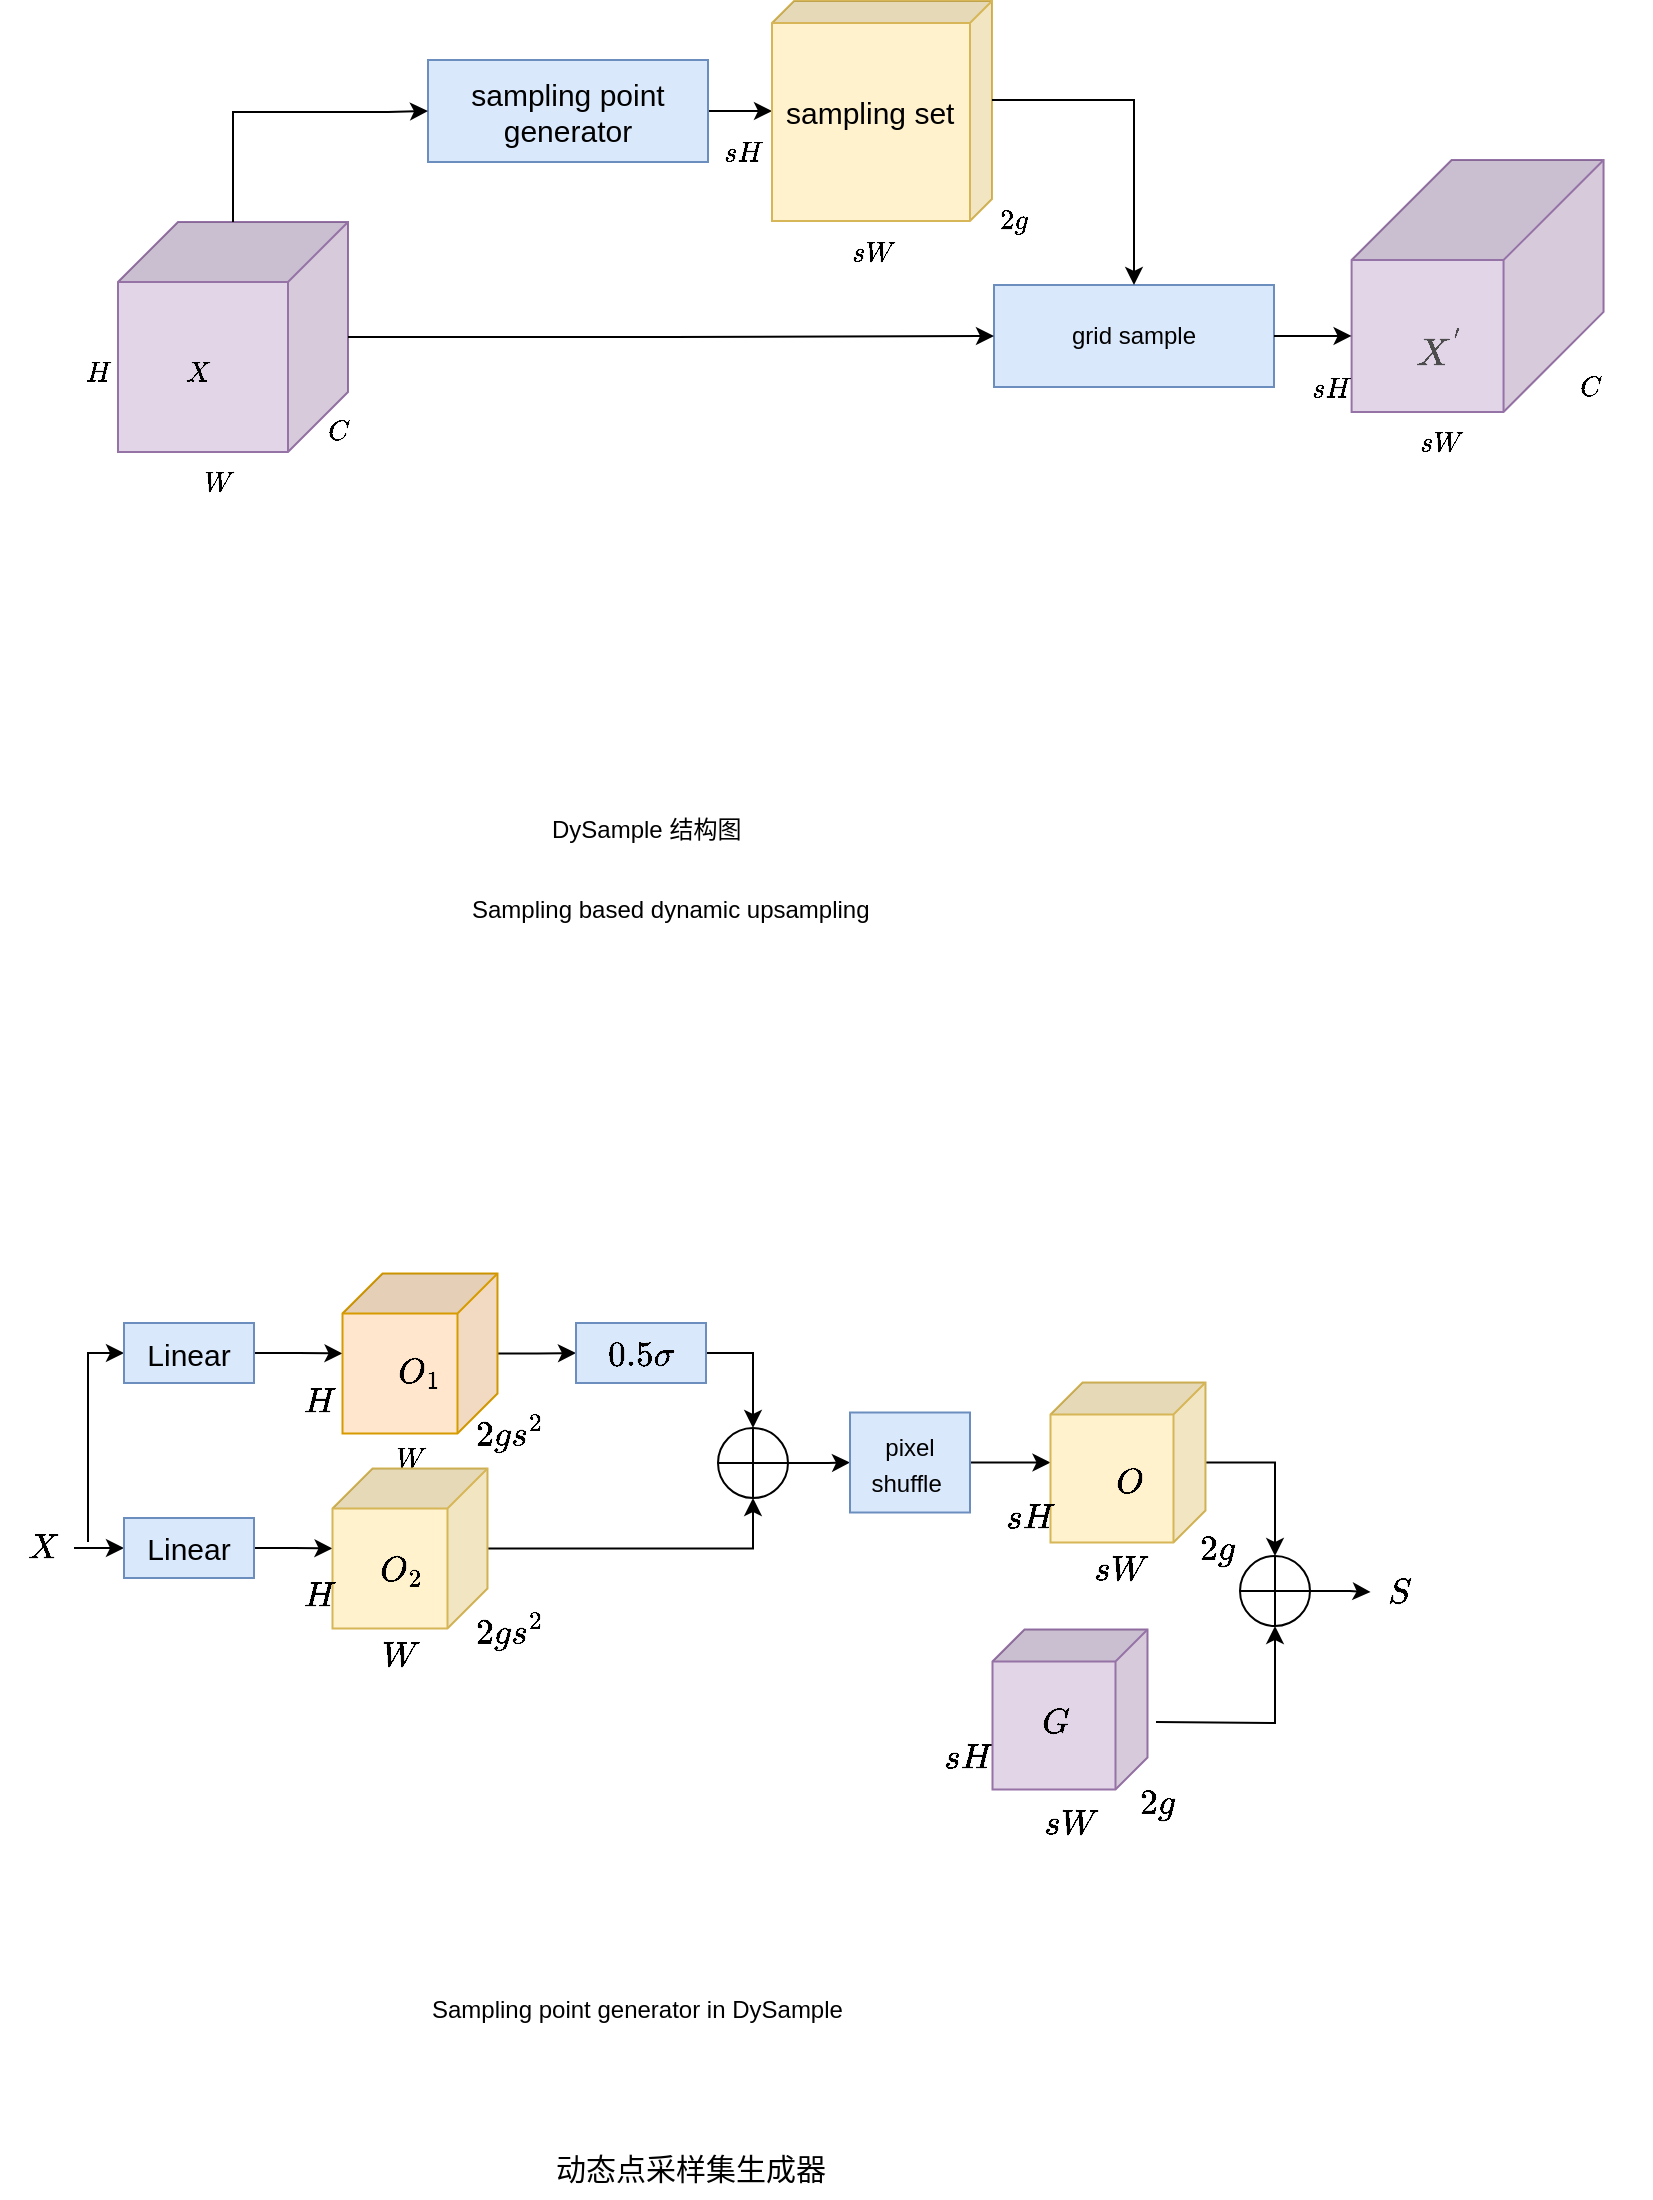 <mxfile version="26.1.3">
  <diagram name="第 1 页" id="9oIQpO3N5rQyr_YoQIKY">
    <mxGraphModel dx="894" dy="1561" grid="1" gridSize="10" guides="1" tooltips="1" connect="1" arrows="1" fold="1" page="1" pageScale="1" pageWidth="1169" pageHeight="827" math="1" shadow="0">
      <root>
        <mxCell id="0" />
        <mxCell id="1" parent="0" />
        <mxCell id="AO_P0Q3c_-_OhgIRzk4a-24" value="" style="edgeStyle=orthogonalEdgeStyle;rounded=0;orthogonalLoop=1;jettySize=auto;html=1;" edge="1" parent="1" source="AO_P0Q3c_-_OhgIRzk4a-6" target="AO_P0Q3c_-_OhgIRzk4a-23">
          <mxGeometry relative="1" as="geometry" />
        </mxCell>
        <mxCell id="AO_P0Q3c_-_OhgIRzk4a-6" value=" sampling point &lt;br&gt;generator" style="rounded=0;whiteSpace=wrap;html=1;direction=east;strokeColor=#6c8ebf;arcSize=0;imageAspect=1;fillColor=#dae8fc;fontSize=15;" vertex="1" parent="1">
          <mxGeometry x="360" y="319" width="140" height="51" as="geometry" />
        </mxCell>
        <mxCell id="AO_P0Q3c_-_OhgIRzk4a-20" value="" style="group" vertex="1" connectable="0" parent="1">
          <mxGeometry x="165" y="400" width="180" height="145" as="geometry" />
        </mxCell>
        <mxCell id="AO_P0Q3c_-_OhgIRzk4a-19" value="&lt;span style=&quot;color: rgba(0, 0, 0, 0); font-family: monospace; font-size: 0px; text-align: start; text-wrap-mode: nowrap;&quot;&gt;%3CmxGraphModel%3E%3Croot%3E%3CmxCell%20id%3D%220%22%2F%3E%3CmxCell%20id%3D%221%22%20parent%3D%220%22%2F%3E%3CmxCell%20id%3D%222%22%20value%3D%22Linear%22%20style%3D%22rounded%3D0%3BwhiteSpace%3Dwrap%3Bhtml%3D1%3Bdirection%3Deast%3BstrokeColor%3D%236c8ebf%3BarcSize%3D0%3BimageAspect%3D1%3BfillColor%3D%23dae8fc%3BfontSize%3D15%3B%22%20vertex%3D%221%22%20parent%3D%221%22%3E%3CmxGeometry%20x%3D%22370%22%20y%3D%22809.5%22%20width%3D%22140%22%20height%3D%2251%22%20as%3D%22geometry%22%2F%3E%3C%2FmxCell%3E%3C%2Froot%3E%3C%2FmxGraphModel%3E&lt;/span&gt;" style="shape=cube;whiteSpace=wrap;html=1;boundedLbl=1;backgroundOutline=1;darkOpacity=0.05;darkOpacity2=0.1;fillColor=#e1d5e7;strokeColor=#9673a6;size=30;rotation=90;" vertex="1" parent="AO_P0Q3c_-_OhgIRzk4a-20">
          <mxGeometry x="40" width="115" height="115" as="geometry" />
        </mxCell>
        <mxCell id="AO_P0Q3c_-_OhgIRzk4a-8" value="$$W$$" style="text;html=1;align=center;verticalAlign=middle;resizable=0;points=[];autosize=1;strokeColor=none;fillColor=none;container=0;" vertex="1" parent="AO_P0Q3c_-_OhgIRzk4a-20">
          <mxGeometry x="60" y="115" width="60" height="30" as="geometry" />
        </mxCell>
        <mxCell id="AO_P0Q3c_-_OhgIRzk4a-9" value="$$H$$" style="text;html=1;align=center;verticalAlign=middle;resizable=0;points=[];autosize=1;strokeColor=none;fillColor=none;container=0;" vertex="1" parent="AO_P0Q3c_-_OhgIRzk4a-20">
          <mxGeometry y="60" width="60" height="30" as="geometry" />
        </mxCell>
        <mxCell id="AO_P0Q3c_-_OhgIRzk4a-10" value="$$X$$" style="text;html=1;align=center;verticalAlign=middle;resizable=0;points=[];autosize=1;strokeColor=none;fillColor=none;container=0;" vertex="1" parent="AO_P0Q3c_-_OhgIRzk4a-20">
          <mxGeometry x="50" y="60" width="60" height="30" as="geometry" />
        </mxCell>
        <mxCell id="AO_P0Q3c_-_OhgIRzk4a-11" value="$$C$$" style="text;html=1;align=center;verticalAlign=middle;resizable=0;points=[];autosize=1;strokeColor=none;fillColor=none;container=0;" vertex="1" parent="AO_P0Q3c_-_OhgIRzk4a-20">
          <mxGeometry x="120" y="90" width="60" height="30" as="geometry" />
        </mxCell>
        <mxCell id="AO_P0Q3c_-_OhgIRzk4a-29" value="" style="group" vertex="1" connectable="0" parent="1">
          <mxGeometry x="487" y="289.5" width="195" height="140" as="geometry" />
        </mxCell>
        <mxCell id="AO_P0Q3c_-_OhgIRzk4a-17" value="$$sH$$" style="text;html=1;align=center;verticalAlign=middle;resizable=0;points=[];autosize=1;strokeColor=none;fillColor=none;" vertex="1" parent="AO_P0Q3c_-_OhgIRzk4a-29">
          <mxGeometry y="60.5" width="60" height="30" as="geometry" />
        </mxCell>
        <mxCell id="AO_P0Q3c_-_OhgIRzk4a-23" value="" style="shape=cube;whiteSpace=wrap;html=1;boundedLbl=1;backgroundOutline=1;darkOpacity=0.05;darkOpacity2=0.1;fillColor=#fff2cc;strokeColor=#d6b656;size=11;rotation=90;aspect=fixed;align=center;container=0;" vertex="1" parent="AO_P0Q3c_-_OhgIRzk4a-29">
          <mxGeometry x="45" width="110" height="110" as="geometry" />
        </mxCell>
        <mxCell id="AO_P0Q3c_-_OhgIRzk4a-25" value="&lt;span style=&quot;color: rgb(0, 0, 0); font-family: Helvetica; font-style: normal; font-variant-ligatures: normal; font-variant-caps: normal; font-weight: 400; letter-spacing: normal; orphans: 2; text-align: center; text-indent: 0px; text-transform: none; widows: 2; word-spacing: 0px; -webkit-text-stroke-width: 0px; white-space: normal; text-decoration-thickness: initial; text-decoration-style: initial; text-decoration-color: initial; float: none; display: inline !important;&quot;&gt;sampling set&lt;/span&gt;" style="text;whiteSpace=wrap;html=1;fillColor=none;container=0;fontSize=15;" vertex="1" parent="AO_P0Q3c_-_OhgIRzk4a-29">
          <mxGeometry x="50" y="40.5" width="90" height="39.5" as="geometry" />
        </mxCell>
        <mxCell id="AO_P0Q3c_-_OhgIRzk4a-26" value="$$sW$$" style="text;html=1;align=center;verticalAlign=middle;resizable=0;points=[];autosize=1;strokeColor=none;fillColor=none;container=0;" vertex="1" parent="AO_P0Q3c_-_OhgIRzk4a-29">
          <mxGeometry x="60" y="110" width="70" height="30" as="geometry" />
        </mxCell>
        <mxCell id="AO_P0Q3c_-_OhgIRzk4a-27" value="$$2g$$" style="text;html=1;align=center;verticalAlign=middle;resizable=0;points=[];autosize=1;strokeColor=none;fillColor=none;container=0;" vertex="1" parent="AO_P0Q3c_-_OhgIRzk4a-29">
          <mxGeometry x="135" y="94.5" width="60" height="30" as="geometry" />
        </mxCell>
        <mxCell id="AO_P0Q3c_-_OhgIRzk4a-30" value="grid sample" style="rounded=0;whiteSpace=wrap;html=1;direction=east;strokeColor=#6c8ebf;arcSize=0;imageAspect=1;fillColor=#dae8fc;" vertex="1" parent="1">
          <mxGeometry x="643" y="431.5" width="140" height="51" as="geometry" />
        </mxCell>
        <mxCell id="AO_P0Q3c_-_OhgIRzk4a-32" style="edgeStyle=orthogonalEdgeStyle;rounded=0;orthogonalLoop=1;jettySize=auto;html=1;" edge="1" parent="1" source="AO_P0Q3c_-_OhgIRzk4a-19" target="AO_P0Q3c_-_OhgIRzk4a-30">
          <mxGeometry relative="1" as="geometry" />
        </mxCell>
        <mxCell id="AO_P0Q3c_-_OhgIRzk4a-36" style="edgeStyle=orthogonalEdgeStyle;rounded=0;orthogonalLoop=1;jettySize=auto;html=1;entryX=0;entryY=0.5;entryDx=0;entryDy=0;" edge="1" parent="1" source="AO_P0Q3c_-_OhgIRzk4a-19" target="AO_P0Q3c_-_OhgIRzk4a-6">
          <mxGeometry relative="1" as="geometry">
            <Array as="points">
              <mxPoint x="263" y="345" />
              <mxPoint x="340" y="345" />
            </Array>
          </mxGeometry>
        </mxCell>
        <mxCell id="AO_P0Q3c_-_OhgIRzk4a-38" style="edgeStyle=orthogonalEdgeStyle;rounded=0;orthogonalLoop=1;jettySize=auto;html=1;exitX=0;exitY=0;exitDx=49.5;exitDy=0;exitPerimeter=0;" edge="1" parent="1" source="AO_P0Q3c_-_OhgIRzk4a-23" target="AO_P0Q3c_-_OhgIRzk4a-30">
          <mxGeometry relative="1" as="geometry" />
        </mxCell>
        <mxCell id="AO_P0Q3c_-_OhgIRzk4a-49" value="" style="group" vertex="1" connectable="0" parent="1">
          <mxGeometry x="786" y="369" width="179" height="152.5" as="geometry" />
        </mxCell>
        <mxCell id="AO_P0Q3c_-_OhgIRzk4a-18" value="" style="shape=cube;whiteSpace=wrap;html=1;boundedLbl=1;backgroundOutline=1;darkOpacity=0.05;darkOpacity2=0.1;fillColor=#e1d5e7;strokeColor=#9673a6;size=50;rotation=90;aspect=fixed;" vertex="1" parent="AO_P0Q3c_-_OhgIRzk4a-49">
          <mxGeometry x="35.8" width="125.978" height="125.978" as="geometry" />
        </mxCell>
        <mxCell id="AO_P0Q3c_-_OhgIRzk4a-39" value="$$sH$$" style="text;html=1;align=center;verticalAlign=middle;resizable=0;points=[];autosize=1;strokeColor=none;fillColor=none;" vertex="1" parent="AO_P0Q3c_-_OhgIRzk4a-49">
          <mxGeometry x="-5" y="99.457" width="60" height="30" as="geometry" />
        </mxCell>
        <mxCell id="AO_P0Q3c_-_OhgIRzk4a-40" value="$$sW$$" style="text;html=1;align=center;verticalAlign=middle;resizable=0;points=[];autosize=1;strokeColor=none;fillColor=none;" vertex="1" parent="AO_P0Q3c_-_OhgIRzk4a-49">
          <mxGeometry x="44.75" y="125.978" width="70" height="30" as="geometry" />
        </mxCell>
        <mxCell id="AO_P0Q3c_-_OhgIRzk4a-41" value="$$C$$" style="text;html=1;align=center;verticalAlign=middle;resizable=0;points=[];autosize=1;strokeColor=none;fillColor=none;" vertex="1" parent="AO_P0Q3c_-_OhgIRzk4a-49">
          <mxGeometry x="125.3" y="99.457" width="60" height="30" as="geometry" />
        </mxCell>
        <mxCell id="AO_P0Q3c_-_OhgIRzk4a-48" value="&lt;span style=&quot;color: rgb(77, 77, 77); font-family: -apple-system, &amp;quot;SF UI Text&amp;quot;, Arial, &amp;quot;PingFang SC&amp;quot;, &amp;quot;Hiragino Sans GB&amp;quot;, &amp;quot;Microsoft YaHei&amp;quot;, &amp;quot;WenQuanYi Micro Hei&amp;quot;, sans-serif, SimHei, SimSun; font-size: 16px; font-style: normal; font-variant-ligatures: normal; font-variant-caps: normal; font-weight: 400; letter-spacing: normal; orphans: 2; text-align: start; text-indent: 0px; text-transform: none; widows: 2; word-spacing: 0px; -webkit-text-stroke-width: 0px; white-space: normal; background-color: rgb(255, 255, 255); text-decoration-thickness: initial; text-decoration-style: initial; text-decoration-color: initial; float: none; display: inline !important;&quot;&gt;$$X^{&#39;}$$&lt;/span&gt;" style="text;whiteSpace=wrap;html=1;" vertex="1" parent="AO_P0Q3c_-_OhgIRzk4a-49">
          <mxGeometry x="66.23" y="61" width="53.7" height="35.362" as="geometry" />
        </mxCell>
        <mxCell id="AO_P0Q3c_-_OhgIRzk4a-52" style="edgeStyle=orthogonalEdgeStyle;rounded=0;orthogonalLoop=1;jettySize=auto;html=1;entryX=0;entryY=0;entryDx=87.989;entryDy=125.978;entryPerimeter=0;" edge="1" parent="1" source="AO_P0Q3c_-_OhgIRzk4a-30" target="AO_P0Q3c_-_OhgIRzk4a-18">
          <mxGeometry relative="1" as="geometry" />
        </mxCell>
        <mxCell id="AO_P0Q3c_-_OhgIRzk4a-54" value="DySample 结构图" style="text;whiteSpace=wrap;html=1;" vertex="1" parent="1">
          <mxGeometry x="420" y="690" width="230" height="40" as="geometry" />
        </mxCell>
        <mxCell id="AO_P0Q3c_-_OhgIRzk4a-55" value="Sampling point generator in DySample" style="text;whiteSpace=wrap;html=1;" vertex="1" parent="1">
          <mxGeometry x="360" y="1280" width="240" height="40" as="geometry" />
        </mxCell>
        <mxCell id="AO_P0Q3c_-_OhgIRzk4a-57" style="edgeStyle=orthogonalEdgeStyle;rounded=0;orthogonalLoop=1;jettySize=auto;html=1;entryX=0;entryY=0.5;entryDx=0;entryDy=0;" edge="1" parent="1" target="AO_P0Q3c_-_OhgIRzk4a-58">
          <mxGeometry relative="1" as="geometry">
            <mxPoint x="238" y="980.5" as="targetPoint" />
            <mxPoint x="190" y="1060" as="sourcePoint" />
            <Array as="points">
              <mxPoint x="190" y="965" />
            </Array>
          </mxGeometry>
        </mxCell>
        <mxCell id="AO_P0Q3c_-_OhgIRzk4a-69" style="edgeStyle=orthogonalEdgeStyle;rounded=0;orthogonalLoop=1;jettySize=auto;html=1;entryX=0;entryY=0.5;entryDx=0;entryDy=0;" edge="1" parent="1" source="AO_P0Q3c_-_OhgIRzk4a-112" target="AO_P0Q3c_-_OhgIRzk4a-59">
          <mxGeometry relative="1" as="geometry">
            <mxPoint x="152" y="1063" as="sourcePoint" />
          </mxGeometry>
        </mxCell>
        <mxCell id="AO_P0Q3c_-_OhgIRzk4a-61" value="" style="edgeStyle=orthogonalEdgeStyle;rounded=0;orthogonalLoop=1;jettySize=auto;html=1;" edge="1" parent="1" source="AO_P0Q3c_-_OhgIRzk4a-58" target="AO_P0Q3c_-_OhgIRzk4a-60">
          <mxGeometry relative="1" as="geometry" />
        </mxCell>
        <mxCell id="AO_P0Q3c_-_OhgIRzk4a-58" value="Linear" style="rounded=0;whiteSpace=wrap;html=1;direction=east;strokeColor=#6c8ebf;arcSize=0;imageAspect=1;fillColor=#dae8fc;fontSize=15;" vertex="1" parent="1">
          <mxGeometry x="208" y="950.5" width="65" height="30" as="geometry" />
        </mxCell>
        <mxCell id="AO_P0Q3c_-_OhgIRzk4a-63" value="" style="edgeStyle=orthogonalEdgeStyle;rounded=0;orthogonalLoop=1;jettySize=auto;html=1;" edge="1" parent="1" source="AO_P0Q3c_-_OhgIRzk4a-59" target="AO_P0Q3c_-_OhgIRzk4a-62">
          <mxGeometry relative="1" as="geometry" />
        </mxCell>
        <mxCell id="AO_P0Q3c_-_OhgIRzk4a-59" value="Linear" style="rounded=0;whiteSpace=wrap;html=1;direction=east;strokeColor=#6c8ebf;arcSize=0;imageAspect=1;fillColor=#dae8fc;fontSize=15;" vertex="1" parent="1">
          <mxGeometry x="208" y="1048" width="65" height="30" as="geometry" />
        </mxCell>
        <mxCell id="AO_P0Q3c_-_OhgIRzk4a-65" value="" style="edgeStyle=orthogonalEdgeStyle;rounded=0;orthogonalLoop=1;jettySize=auto;html=1;" edge="1" parent="1" source="AO_P0Q3c_-_OhgIRzk4a-60" target="AO_P0Q3c_-_OhgIRzk4a-64">
          <mxGeometry relative="1" as="geometry" />
        </mxCell>
        <mxCell id="AO_P0Q3c_-_OhgIRzk4a-67" style="edgeStyle=orthogonalEdgeStyle;rounded=0;orthogonalLoop=1;jettySize=auto;html=1;entryX=0.5;entryY=1;entryDx=0;entryDy=0;" edge="1" parent="1" source="AO_P0Q3c_-_OhgIRzk4a-62" target="AO_P0Q3c_-_OhgIRzk4a-66">
          <mxGeometry relative="1" as="geometry" />
        </mxCell>
        <mxCell id="AO_P0Q3c_-_OhgIRzk4a-68" style="edgeStyle=orthogonalEdgeStyle;rounded=0;orthogonalLoop=1;jettySize=auto;html=1;entryX=0.5;entryY=0;entryDx=0;entryDy=0;" edge="1" parent="1" source="AO_P0Q3c_-_OhgIRzk4a-64" target="AO_P0Q3c_-_OhgIRzk4a-66">
          <mxGeometry relative="1" as="geometry" />
        </mxCell>
        <mxCell id="AO_P0Q3c_-_OhgIRzk4a-64" value="$$0.5\sigma$$" style="rounded=0;whiteSpace=wrap;html=1;direction=east;strokeColor=#6c8ebf;arcSize=0;imageAspect=1;fillColor=#dae8fc;fontSize=15;" vertex="1" parent="1">
          <mxGeometry x="434" y="950.5" width="65" height="30" as="geometry" />
        </mxCell>
        <mxCell id="AO_P0Q3c_-_OhgIRzk4a-71" value="" style="edgeStyle=orthogonalEdgeStyle;rounded=0;orthogonalLoop=1;jettySize=auto;html=1;" edge="1" parent="1" source="AO_P0Q3c_-_OhgIRzk4a-104" target="AO_P0Q3c_-_OhgIRzk4a-70">
          <mxGeometry relative="1" as="geometry" />
        </mxCell>
        <mxCell id="AO_P0Q3c_-_OhgIRzk4a-66" value="" style="shape=orEllipse;perimeter=ellipsePerimeter;whiteSpace=wrap;html=1;backgroundOutline=1;aspect=fixed;" vertex="1" parent="1">
          <mxGeometry x="505" y="1003" width="35" height="35" as="geometry" />
        </mxCell>
        <mxCell id="AO_P0Q3c_-_OhgIRzk4a-74" value="" style="edgeStyle=orthogonalEdgeStyle;rounded=0;orthogonalLoop=1;jettySize=auto;html=1;" edge="1" parent="1" source="AO_P0Q3c_-_OhgIRzk4a-70" target="AO_P0Q3c_-_OhgIRzk4a-73">
          <mxGeometry relative="1" as="geometry" />
        </mxCell>
        <mxCell id="AO_P0Q3c_-_OhgIRzk4a-73" value="" style="shape=orEllipse;perimeter=ellipsePerimeter;whiteSpace=wrap;html=1;backgroundOutline=1;aspect=fixed;" vertex="1" parent="1">
          <mxGeometry x="766" y="1067" width="35" height="35" as="geometry" />
        </mxCell>
        <mxCell id="AO_P0Q3c_-_OhgIRzk4a-106" value="" style="edgeStyle=orthogonalEdgeStyle;rounded=0;orthogonalLoop=1;jettySize=auto;html=1;" edge="1" parent="1" source="AO_P0Q3c_-_OhgIRzk4a-66" target="AO_P0Q3c_-_OhgIRzk4a-104">
          <mxGeometry relative="1" as="geometry">
            <mxPoint x="540" y="1021" as="sourcePoint" />
            <mxPoint x="671" y="1020" as="targetPoint" />
          </mxGeometry>
        </mxCell>
        <mxCell id="AO_P0Q3c_-_OhgIRzk4a-104" value="&lt;span style=&quot;font-size: 12px; text-align: left;&quot;&gt;pixel&lt;/span&gt;&lt;div&gt;&lt;span style=&quot;font-size: 12px; text-align: left;&quot;&gt;shuffle&amp;nbsp;&lt;/span&gt;&lt;/div&gt;" style="rounded=0;whiteSpace=wrap;html=1;direction=east;strokeColor=#6c8ebf;arcSize=0;imageAspect=1;fillColor=#dae8fc;fontSize=15;" vertex="1" parent="1">
          <mxGeometry x="571" y="995.25" width="60" height="50" as="geometry" />
        </mxCell>
        <mxCell id="AO_P0Q3c_-_OhgIRzk4a-107" value="" style="group" vertex="1" connectable="0" parent="1">
          <mxGeometry x="275" y="925.75" width="175" height="107.25" as="geometry" />
        </mxCell>
        <mxCell id="AO_P0Q3c_-_OhgIRzk4a-60" value="&lt;span style=&quot;color: rgba(0, 0, 0, 0); font-family: monospace; font-size: 0px; text-align: start; text-wrap-mode: nowrap;&quot;&gt;%3CmxGraphModel%3E%3Croot%3E%3CmxCell%20id%3D%220%22%2F%3E%3CmxCell%20id%3D%221%22%20parent%3D%220%22%2F%3E%3CmxCell%20id%3D%222%22%20value%3D%22Linear%22%20style%3D%22rounded%3D0%3BwhiteSpace%3Dwrap%3Bhtml%3D1%3Bdirection%3Deast%3BstrokeColor%3D%236c8ebf%3BarcSize%3D0%3BimageAspect%3D1%3BfillColor%3D%23dae8fc%3BfontSize%3D15%3B%22%20vertex%3D%221%22%20parent%3D%221%22%3E%3CmxGeometry%20x%3D%22370%22%20y%3D%22809.5%22%20width%3D%22140%22%20height%3D%2251%22%20as%3D%22geometry%22%2F%3E%3C%2FmxCell%3E%3C%2Froot%3E%3C%2FmxGraphModel%3E&lt;/span&gt;" style="shape=cube;whiteSpace=wrap;html=1;boundedLbl=1;backgroundOutline=1;darkOpacity=0.05;darkOpacity2=0.1;fillColor=#ffe6cc;strokeColor=#d79b00;size=20;rotation=90;" vertex="1" parent="AO_P0Q3c_-_OhgIRzk4a-107">
          <mxGeometry x="41" y="1.25" width="80" height="77.5" as="geometry" />
        </mxCell>
        <mxCell id="AO_P0Q3c_-_OhgIRzk4a-80" value="&lt;font style=&quot;font-size: 15px;&quot;&gt;$$O_1$$&lt;/font&gt;" style="text;html=1;align=center;verticalAlign=middle;resizable=0;points=[];autosize=1;strokeColor=none;fillColor=none;" vertex="1" parent="AO_P0Q3c_-_OhgIRzk4a-107">
          <mxGeometry x="35" y="34.25" width="90" height="30" as="geometry" />
        </mxCell>
        <mxCell id="AO_P0Q3c_-_OhgIRzk4a-81" value="&lt;font style=&quot;font-size: 15px;&quot;&gt;$$H$$&lt;/font&gt;" style="text;html=1;align=center;verticalAlign=middle;resizable=0;points=[];autosize=1;strokeColor=none;fillColor=none;" vertex="1" parent="AO_P0Q3c_-_OhgIRzk4a-107">
          <mxGeometry x="-5" y="48.75" width="70" height="30" as="geometry" />
        </mxCell>
        <mxCell id="AO_P0Q3c_-_OhgIRzk4a-82" value="$$W$$" style="text;html=1;align=center;verticalAlign=middle;resizable=0;points=[];autosize=1;strokeColor=none;fillColor=none;" vertex="1" parent="AO_P0Q3c_-_OhgIRzk4a-107">
          <mxGeometry x="46" y="77.25" width="60" height="30" as="geometry" />
        </mxCell>
        <mxCell id="AO_P0Q3c_-_OhgIRzk4a-84" value="&lt;font style=&quot;font-size: 15px;&quot;&gt;$$2gs^2$$&lt;/font&gt;" style="text;html=1;align=center;verticalAlign=middle;resizable=0;points=[];autosize=1;strokeColor=none;fillColor=none;" vertex="1" parent="AO_P0Q3c_-_OhgIRzk4a-107">
          <mxGeometry x="75" y="64.25" width="100" height="30" as="geometry" />
        </mxCell>
        <mxCell id="AO_P0Q3c_-_OhgIRzk4a-108" value="" style="group" vertex="1" connectable="0" parent="1">
          <mxGeometry x="275" y="1023.25" width="175" height="108.75" as="geometry" />
        </mxCell>
        <mxCell id="AO_P0Q3c_-_OhgIRzk4a-62" value="&lt;span style=&quot;color: rgba(0, 0, 0, 0); font-family: monospace; font-size: 0px; text-align: start; text-wrap-mode: nowrap;&quot;&gt;%3CmxGraphModel%3E%3Croot%3E%3CmxCell%20id%3D%220%22%2F%3E%3CmxCell%20id%3D%221%22%20parent%3D%220%22%2F%3E%3CmxCell%20id%3D%222%22%20value%3D%22Linear%22%20style%3D%22rounded%3D0%3BwhiteSpace%3Dwrap%3Bhtml%3D1%3Bdirection%3Deast%3BstrokeColor%3D%236c8ebf%3BarcSize%3D0%3BimageAspect%3D1%3BfillColor%3D%23dae8fc%3BfontSize%3D15%3B%22%20vertex%3D%221%22%20parent%3D%221%22%3E%3CmxGeometry%20x%3D%22370%22%20y%3D%22809.5%22%20width%3D%22140%22%20height%3D%2251%22%20as%3D%22geometry%22%2F%3E%3C%2FmxCell%3E%3C%2Froot%3E%3C%2FmxGraphModel%3E&lt;/span&gt;" style="shape=cube;whiteSpace=wrap;html=1;boundedLbl=1;backgroundOutline=1;darkOpacity=0.05;darkOpacity2=0.1;fillColor=#fff2cc;strokeColor=#d6b656;size=20;rotation=90;" vertex="1" parent="AO_P0Q3c_-_OhgIRzk4a-108">
          <mxGeometry x="36" y="1.25" width="80" height="77.5" as="geometry" />
        </mxCell>
        <mxCell id="AO_P0Q3c_-_OhgIRzk4a-96" value="&lt;font style=&quot;font-size: 15px;&quot;&gt;$$O_2$$&lt;/font&gt;" style="text;html=1;align=center;verticalAlign=middle;resizable=0;points=[];autosize=1;strokeColor=none;fillColor=none;" vertex="1" parent="AO_P0Q3c_-_OhgIRzk4a-108">
          <mxGeometry x="26" y="35.75" width="90" height="30" as="geometry" />
        </mxCell>
        <mxCell id="AO_P0Q3c_-_OhgIRzk4a-97" value="&lt;font style=&quot;font-size: 15px;&quot;&gt;$$H$$&lt;/font&gt;" style="text;html=1;align=center;verticalAlign=middle;resizable=0;points=[];autosize=1;strokeColor=none;fillColor=none;" vertex="1" parent="AO_P0Q3c_-_OhgIRzk4a-108">
          <mxGeometry x="-5" y="48.75" width="70" height="30" as="geometry" />
        </mxCell>
        <mxCell id="AO_P0Q3c_-_OhgIRzk4a-98" value="&lt;font style=&quot;font-size: 15px;&quot;&gt;$$W$$&lt;/font&gt;" style="text;html=1;align=center;verticalAlign=middle;resizable=0;points=[];autosize=1;strokeColor=none;fillColor=none;" vertex="1" parent="AO_P0Q3c_-_OhgIRzk4a-108">
          <mxGeometry x="36" y="78.75" width="70" height="30" as="geometry" />
        </mxCell>
        <mxCell id="AO_P0Q3c_-_OhgIRzk4a-99" value="&lt;font style=&quot;font-size: 15px;&quot;&gt;$$2gs^2$$&lt;/font&gt;" style="text;html=1;align=center;verticalAlign=middle;resizable=0;points=[];autosize=1;strokeColor=none;fillColor=none;" vertex="1" parent="AO_P0Q3c_-_OhgIRzk4a-108">
          <mxGeometry x="75" y="65.75" width="100" height="30" as="geometry" />
        </mxCell>
        <mxCell id="AO_P0Q3c_-_OhgIRzk4a-110" value="" style="group" vertex="1" connectable="0" parent="1">
          <mxGeometry x="600" y="1103.75" width="159" height="112.25" as="geometry" />
        </mxCell>
        <mxCell id="AO_P0Q3c_-_OhgIRzk4a-101" value="$$sH$$" style="text;html=1;align=center;verticalAlign=middle;resizable=0;points=[];autosize=1;strokeColor=none;fillColor=none;fontSize=15;" vertex="1" parent="AO_P0Q3c_-_OhgIRzk4a-110">
          <mxGeometry x="-10" y="48.75" width="80" height="30" as="geometry" />
        </mxCell>
        <mxCell id="AO_P0Q3c_-_OhgIRzk4a-72" value="&lt;span style=&quot;color: rgba(0, 0, 0, 0); font-family: monospace; font-size: 0px; text-align: start; text-wrap-mode: nowrap;&quot;&gt;%3CmxGraphModel%3E%3Croot%3E%3CmxCell%20id%3D%220%22%2F%3E%3CmxCell%20id%3D%221%22%20parent%3D%220%22%2F%3E%3CmxCell%20id%3D%222%22%20value%3D%22Linear%22%20style%3D%22rounded%3D0%3BwhiteSpace%3Dwrap%3Bhtml%3D1%3Bdirection%3Deast%3BstrokeColor%3D%236c8ebf%3BarcSize%3D0%3BimageAspect%3D1%3BfillColor%3D%23dae8fc%3BfontSize%3D15%3B%22%20vertex%3D%221%22%20parent%3D%221%22%3E%3CmxGeometry%20x%3D%22370%22%20y%3D%22809.5%22%20width%3D%22140%22%20height%3D%2251%22%20as%3D%22geometry%22%2F%3E%3C%2FmxCell%3E%3C%2Froot%3E%3C%2FmxGraphModel%3E&lt;/span&gt;" style="shape=cube;whiteSpace=wrap;html=1;boundedLbl=1;backgroundOutline=1;darkOpacity=0.05;darkOpacity2=0.1;fillColor=#e1d5e7;strokeColor=#9673a6;size=16;rotation=90;" vertex="1" parent="AO_P0Q3c_-_OhgIRzk4a-110">
          <mxGeometry x="41" y="1.25" width="80" height="77.5" as="geometry" />
        </mxCell>
        <mxCell id="AO_P0Q3c_-_OhgIRzk4a-100" value="&lt;font style=&quot;font-size: 15px;&quot;&gt;$$G$$&lt;/font&gt;" style="text;html=1;align=center;verticalAlign=middle;resizable=0;points=[];autosize=1;strokeColor=none;fillColor=none;" vertex="1" parent="AO_P0Q3c_-_OhgIRzk4a-110">
          <mxGeometry x="39" y="31.25" width="70" height="30" as="geometry" />
        </mxCell>
        <mxCell id="AO_P0Q3c_-_OhgIRzk4a-102" value="$$sW$$" style="text;html=1;align=center;verticalAlign=middle;resizable=0;points=[];autosize=1;strokeColor=none;fillColor=none;fontSize=15;" vertex="1" parent="AO_P0Q3c_-_OhgIRzk4a-110">
          <mxGeometry x="41" y="82.25" width="80" height="30" as="geometry" />
        </mxCell>
        <mxCell id="AO_P0Q3c_-_OhgIRzk4a-103" value="$$2g$$" style="text;html=1;align=center;verticalAlign=middle;resizable=0;points=[];autosize=1;strokeColor=none;fillColor=none;fontSize=15;" vertex="1" parent="AO_P0Q3c_-_OhgIRzk4a-110">
          <mxGeometry x="89" y="71.25" width="70" height="30" as="geometry" />
        </mxCell>
        <mxCell id="AO_P0Q3c_-_OhgIRzk4a-111" value="" style="group;fontSize=15;" vertex="1" connectable="0" parent="1">
          <mxGeometry x="631" y="980.25" width="158" height="108.75" as="geometry" />
        </mxCell>
        <mxCell id="AO_P0Q3c_-_OhgIRzk4a-70" value="&lt;span style=&quot;color: rgba(0, 0, 0, 0); font-family: monospace; font-size: 0px; text-align: start; text-wrap-mode: nowrap;&quot;&gt;%3CmxGraphModel%3E%3Croot%3E%3CmxCell%20id%3D%220%22%2F%3E%3CmxCell%20id%3D%221%22%20parent%3D%220%22%2F%3E%3CmxCell%20id%3D%222%22%20value%3D%22Linear%22%20style%3D%22rounded%3D0%3BwhiteSpace%3Dwrap%3Bhtml%3D1%3Bdirection%3Deast%3BstrokeColor%3D%236c8ebf%3BarcSize%3D0%3BimageAspect%3D1%3BfillColor%3D%23dae8fc%3BfontSize%3D15%3B%22%20vertex%3D%221%22%20parent%3D%221%22%3E%3CmxGeometry%20x%3D%22370%22%20y%3D%22809.5%22%20width%3D%22140%22%20height%3D%2251%22%20as%3D%22geometry%22%2F%3E%3C%2FmxCell%3E%3C%2Froot%3E%3C%2FmxGraphModel%3E&lt;/span&gt;" style="shape=cube;whiteSpace=wrap;html=1;boundedLbl=1;backgroundOutline=1;darkOpacity=0.05;darkOpacity2=0.1;fillColor=#fff2cc;strokeColor=#d6b656;size=16;rotation=90;" vertex="1" parent="AO_P0Q3c_-_OhgIRzk4a-111">
          <mxGeometry x="39" y="1.25" width="80" height="77.5" as="geometry" />
        </mxCell>
        <mxCell id="AO_P0Q3c_-_OhgIRzk4a-85" value="&lt;font style=&quot;font-size: 15px;&quot;&gt;$$O$$&lt;/font&gt;" style="text;html=1;align=center;verticalAlign=middle;resizable=0;points=[];autosize=1;strokeColor=none;fillColor=none;" vertex="1" parent="AO_P0Q3c_-_OhgIRzk4a-111">
          <mxGeometry x="44" y="35" width="70" height="30" as="geometry" />
        </mxCell>
        <mxCell id="AO_P0Q3c_-_OhgIRzk4a-86" value="$$sH$$" style="text;html=1;align=center;verticalAlign=middle;resizable=0;points=[];autosize=1;strokeColor=none;fillColor=none;fontSize=15;" vertex="1" parent="AO_P0Q3c_-_OhgIRzk4a-111">
          <mxGeometry x="-10" y="52.75" width="80" height="30" as="geometry" />
        </mxCell>
        <mxCell id="AO_P0Q3c_-_OhgIRzk4a-87" value="$$sW$$" style="text;html=1;align=center;verticalAlign=middle;resizable=0;points=[];autosize=1;strokeColor=none;fillColor=none;fontSize=15;" vertex="1" parent="AO_P0Q3c_-_OhgIRzk4a-111">
          <mxGeometry x="35" y="78.75" width="80" height="30" as="geometry" />
        </mxCell>
        <mxCell id="AO_P0Q3c_-_OhgIRzk4a-88" value="$$2g$$" style="text;html=1;align=center;verticalAlign=middle;resizable=0;points=[];autosize=1;strokeColor=none;fillColor=none;fontSize=15;" vertex="1" parent="AO_P0Q3c_-_OhgIRzk4a-111">
          <mxGeometry x="88" y="68" width="70" height="30" as="geometry" />
        </mxCell>
        <mxCell id="AO_P0Q3c_-_OhgIRzk4a-112" value="$$X$$" style="whiteSpace=wrap;html=1;fillColor=none;fontSize=15;strokeColor=none;" vertex="1" parent="1">
          <mxGeometry x="153" y="1048" width="30" height="30" as="geometry" />
        </mxCell>
        <mxCell id="AO_P0Q3c_-_OhgIRzk4a-118" value="" style="edgeStyle=orthogonalEdgeStyle;rounded=0;orthogonalLoop=1;jettySize=auto;html=1;" edge="1" parent="1" source="AO_P0Q3c_-_OhgIRzk4a-73" target="AO_P0Q3c_-_OhgIRzk4a-116">
          <mxGeometry relative="1" as="geometry">
            <mxPoint x="801" y="1085" as="sourcePoint" />
            <mxPoint x="898.5" y="1084.5" as="targetPoint" />
          </mxGeometry>
        </mxCell>
        <mxCell id="AO_P0Q3c_-_OhgIRzk4a-116" value="$$S$$" style="whiteSpace=wrap;html=1;fillColor=none;fontSize=15;strokeColor=none;" vertex="1" parent="1">
          <mxGeometry x="831.3" y="1070" width="30" height="30" as="geometry" />
        </mxCell>
        <mxCell id="AO_P0Q3c_-_OhgIRzk4a-119" style="edgeStyle=orthogonalEdgeStyle;rounded=0;orthogonalLoop=1;jettySize=auto;html=1;entryX=0.5;entryY=1;entryDx=0;entryDy=0;" edge="1" parent="1" target="AO_P0Q3c_-_OhgIRzk4a-73">
          <mxGeometry relative="1" as="geometry">
            <mxPoint x="724" y="1150" as="sourcePoint" />
          </mxGeometry>
        </mxCell>
        <mxCell id="K-rQHarK1mUHMqbomgQv-1" value="&lt;font style=&quot;font-size: 15px;&quot;&gt;动态点采样集生成器&lt;/font&gt;" style="text;html=1;align=center;verticalAlign=middle;resizable=0;points=[];autosize=1;strokeColor=none;fillColor=none;" vertex="1" parent="1">
          <mxGeometry x="411" y="1358" width="160" height="30" as="geometry" />
        </mxCell>
        <mxCell id="K-rQHarK1mUHMqbomgQv-5" value="Sampling based dynamic upsampling" style="text;whiteSpace=wrap;html=1;" vertex="1" parent="1">
          <mxGeometry x="380" y="730" width="230" height="40" as="geometry" />
        </mxCell>
      </root>
    </mxGraphModel>
  </diagram>
</mxfile>
